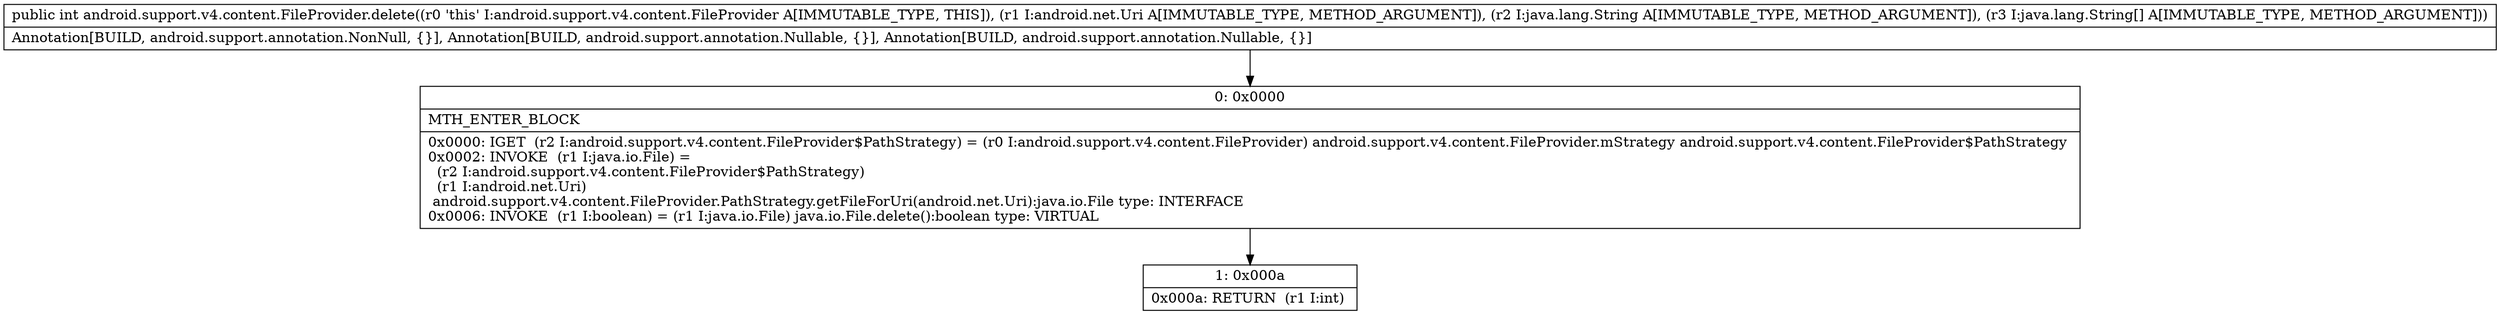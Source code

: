 digraph "CFG forandroid.support.v4.content.FileProvider.delete(Landroid\/net\/Uri;Ljava\/lang\/String;[Ljava\/lang\/String;)I" {
Node_0 [shape=record,label="{0\:\ 0x0000|MTH_ENTER_BLOCK\l|0x0000: IGET  (r2 I:android.support.v4.content.FileProvider$PathStrategy) = (r0 I:android.support.v4.content.FileProvider) android.support.v4.content.FileProvider.mStrategy android.support.v4.content.FileProvider$PathStrategy \l0x0002: INVOKE  (r1 I:java.io.File) = \l  (r2 I:android.support.v4.content.FileProvider$PathStrategy)\l  (r1 I:android.net.Uri)\l android.support.v4.content.FileProvider.PathStrategy.getFileForUri(android.net.Uri):java.io.File type: INTERFACE \l0x0006: INVOKE  (r1 I:boolean) = (r1 I:java.io.File) java.io.File.delete():boolean type: VIRTUAL \l}"];
Node_1 [shape=record,label="{1\:\ 0x000a|0x000a: RETURN  (r1 I:int) \l}"];
MethodNode[shape=record,label="{public int android.support.v4.content.FileProvider.delete((r0 'this' I:android.support.v4.content.FileProvider A[IMMUTABLE_TYPE, THIS]), (r1 I:android.net.Uri A[IMMUTABLE_TYPE, METHOD_ARGUMENT]), (r2 I:java.lang.String A[IMMUTABLE_TYPE, METHOD_ARGUMENT]), (r3 I:java.lang.String[] A[IMMUTABLE_TYPE, METHOD_ARGUMENT]))  | Annotation[BUILD, android.support.annotation.NonNull, \{\}], Annotation[BUILD, android.support.annotation.Nullable, \{\}], Annotation[BUILD, android.support.annotation.Nullable, \{\}]\l}"];
MethodNode -> Node_0;
Node_0 -> Node_1;
}

